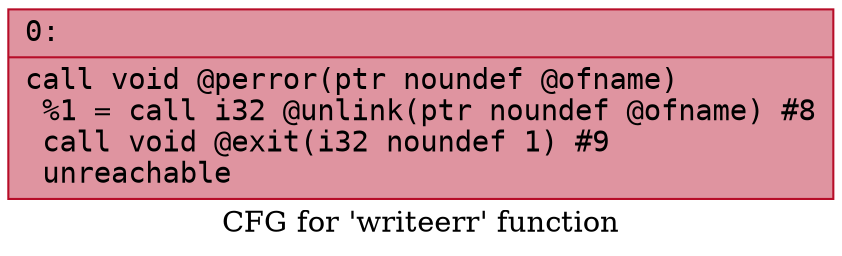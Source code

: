 digraph "CFG for 'writeerr' function" {
	label="CFG for 'writeerr' function";

	Node0x564b11753510 [shape=record,color="#b70d28ff", style=filled, fillcolor="#b70d2870" fontname="Courier",label="{0:\l|  call void @perror(ptr noundef @ofname)\l  %1 = call i32 @unlink(ptr noundef @ofname) #8\l  call void @exit(i32 noundef 1) #9\l  unreachable\l}"];
}
